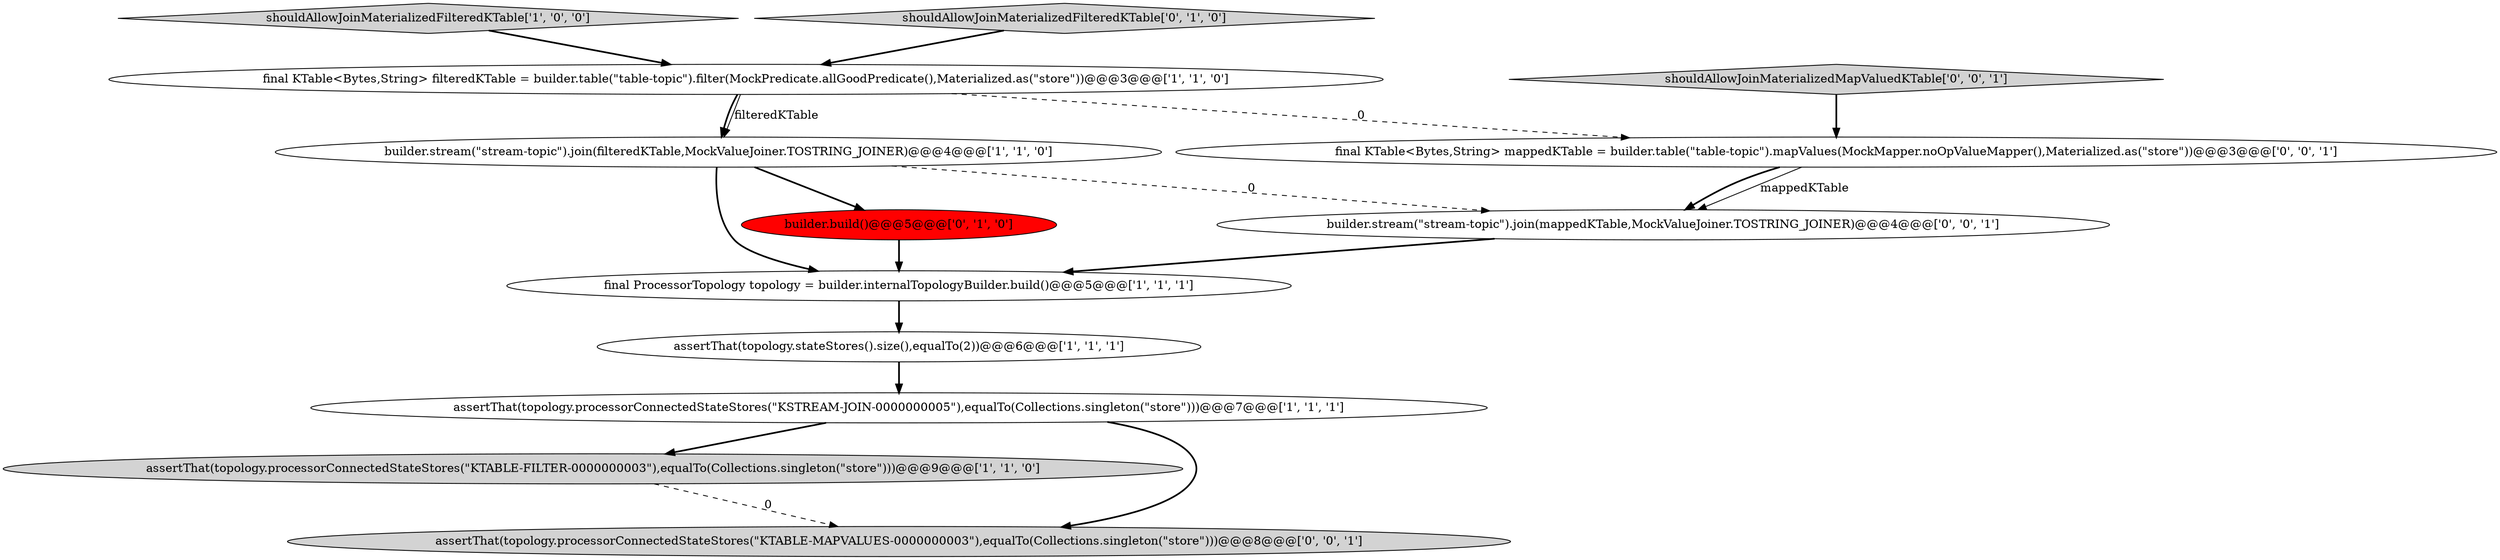 digraph {
1 [style = filled, label = "assertThat(topology.stateStores().size(),equalTo(2))@@@6@@@['1', '1', '1']", fillcolor = white, shape = ellipse image = "AAA0AAABBB1BBB"];
5 [style = filled, label = "final KTable<Bytes,String> filteredKTable = builder.table(\"table-topic\").filter(MockPredicate.allGoodPredicate(),Materialized.as(\"store\"))@@@3@@@['1', '1', '0']", fillcolor = white, shape = ellipse image = "AAA0AAABBB1BBB"];
11 [style = filled, label = "final KTable<Bytes,String> mappedKTable = builder.table(\"table-topic\").mapValues(MockMapper.noOpValueMapper(),Materialized.as(\"store\"))@@@3@@@['0', '0', '1']", fillcolor = white, shape = ellipse image = "AAA0AAABBB3BBB"];
3 [style = filled, label = "shouldAllowJoinMaterializedFilteredKTable['1', '0', '0']", fillcolor = lightgray, shape = diamond image = "AAA0AAABBB1BBB"];
0 [style = filled, label = "final ProcessorTopology topology = builder.internalTopologyBuilder.build()@@@5@@@['1', '1', '1']", fillcolor = white, shape = ellipse image = "AAA0AAABBB1BBB"];
2 [style = filled, label = "builder.stream(\"stream-topic\").join(filteredKTable,MockValueJoiner.TOSTRING_JOINER)@@@4@@@['1', '1', '0']", fillcolor = white, shape = ellipse image = "AAA0AAABBB1BBB"];
6 [style = filled, label = "assertThat(topology.processorConnectedStateStores(\"KTABLE-FILTER-0000000003\"),equalTo(Collections.singleton(\"store\")))@@@9@@@['1', '1', '0']", fillcolor = lightgray, shape = ellipse image = "AAA0AAABBB1BBB"];
9 [style = filled, label = "shouldAllowJoinMaterializedMapValuedKTable['0', '0', '1']", fillcolor = lightgray, shape = diamond image = "AAA0AAABBB3BBB"];
7 [style = filled, label = "builder.build()@@@5@@@['0', '1', '0']", fillcolor = red, shape = ellipse image = "AAA1AAABBB2BBB"];
10 [style = filled, label = "assertThat(topology.processorConnectedStateStores(\"KTABLE-MAPVALUES-0000000003\"),equalTo(Collections.singleton(\"store\")))@@@8@@@['0', '0', '1']", fillcolor = lightgray, shape = ellipse image = "AAA0AAABBB3BBB"];
12 [style = filled, label = "builder.stream(\"stream-topic\").join(mappedKTable,MockValueJoiner.TOSTRING_JOINER)@@@4@@@['0', '0', '1']", fillcolor = white, shape = ellipse image = "AAA0AAABBB3BBB"];
8 [style = filled, label = "shouldAllowJoinMaterializedFilteredKTable['0', '1', '0']", fillcolor = lightgray, shape = diamond image = "AAA0AAABBB2BBB"];
4 [style = filled, label = "assertThat(topology.processorConnectedStateStores(\"KSTREAM-JOIN-0000000005\"),equalTo(Collections.singleton(\"store\")))@@@7@@@['1', '1', '1']", fillcolor = white, shape = ellipse image = "AAA0AAABBB1BBB"];
4->10 [style = bold, label=""];
2->12 [style = dashed, label="0"];
5->2 [style = bold, label=""];
1->4 [style = bold, label=""];
2->0 [style = bold, label=""];
3->5 [style = bold, label=""];
11->12 [style = solid, label="mappedKTable"];
2->7 [style = bold, label=""];
7->0 [style = bold, label=""];
11->12 [style = bold, label=""];
8->5 [style = bold, label=""];
9->11 [style = bold, label=""];
5->11 [style = dashed, label="0"];
4->6 [style = bold, label=""];
12->0 [style = bold, label=""];
0->1 [style = bold, label=""];
6->10 [style = dashed, label="0"];
5->2 [style = solid, label="filteredKTable"];
}
